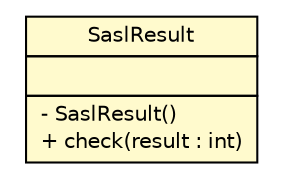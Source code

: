 #!/usr/local/bin/dot
#
# Class diagram 
# Generated by UMLGraph version R5_6 (http://www.umlgraph.org/)
#

digraph G {
	edge [fontname="Helvetica",fontsize=10,labelfontname="Helvetica",labelfontsize=10];
	node [fontname="Helvetica",fontsize=10,shape=plaintext];
	nodesep=0.25;
	ranksep=0.5;
	// org.ietf.nea.pt.validate.rules.SaslResult
	c160524 [label=<<table title="org.ietf.nea.pt.validate.rules.SaslResult" border="0" cellborder="1" cellspacing="0" cellpadding="2" port="p" bgcolor="lemonChiffon" href="./SaslResult.html">
		<tr><td><table border="0" cellspacing="0" cellpadding="1">
<tr><td align="center" balign="center"> SaslResult </td></tr>
		</table></td></tr>
		<tr><td><table border="0" cellspacing="0" cellpadding="1">
<tr><td align="left" balign="left">  </td></tr>
		</table></td></tr>
		<tr><td><table border="0" cellspacing="0" cellpadding="1">
<tr><td align="left" balign="left"> - SaslResult() </td></tr>
<tr><td align="left" balign="left"> + check(result : int) </td></tr>
		</table></td></tr>
		</table>>, URL="./SaslResult.html", fontname="Helvetica", fontcolor="black", fontsize=10.0];
}

